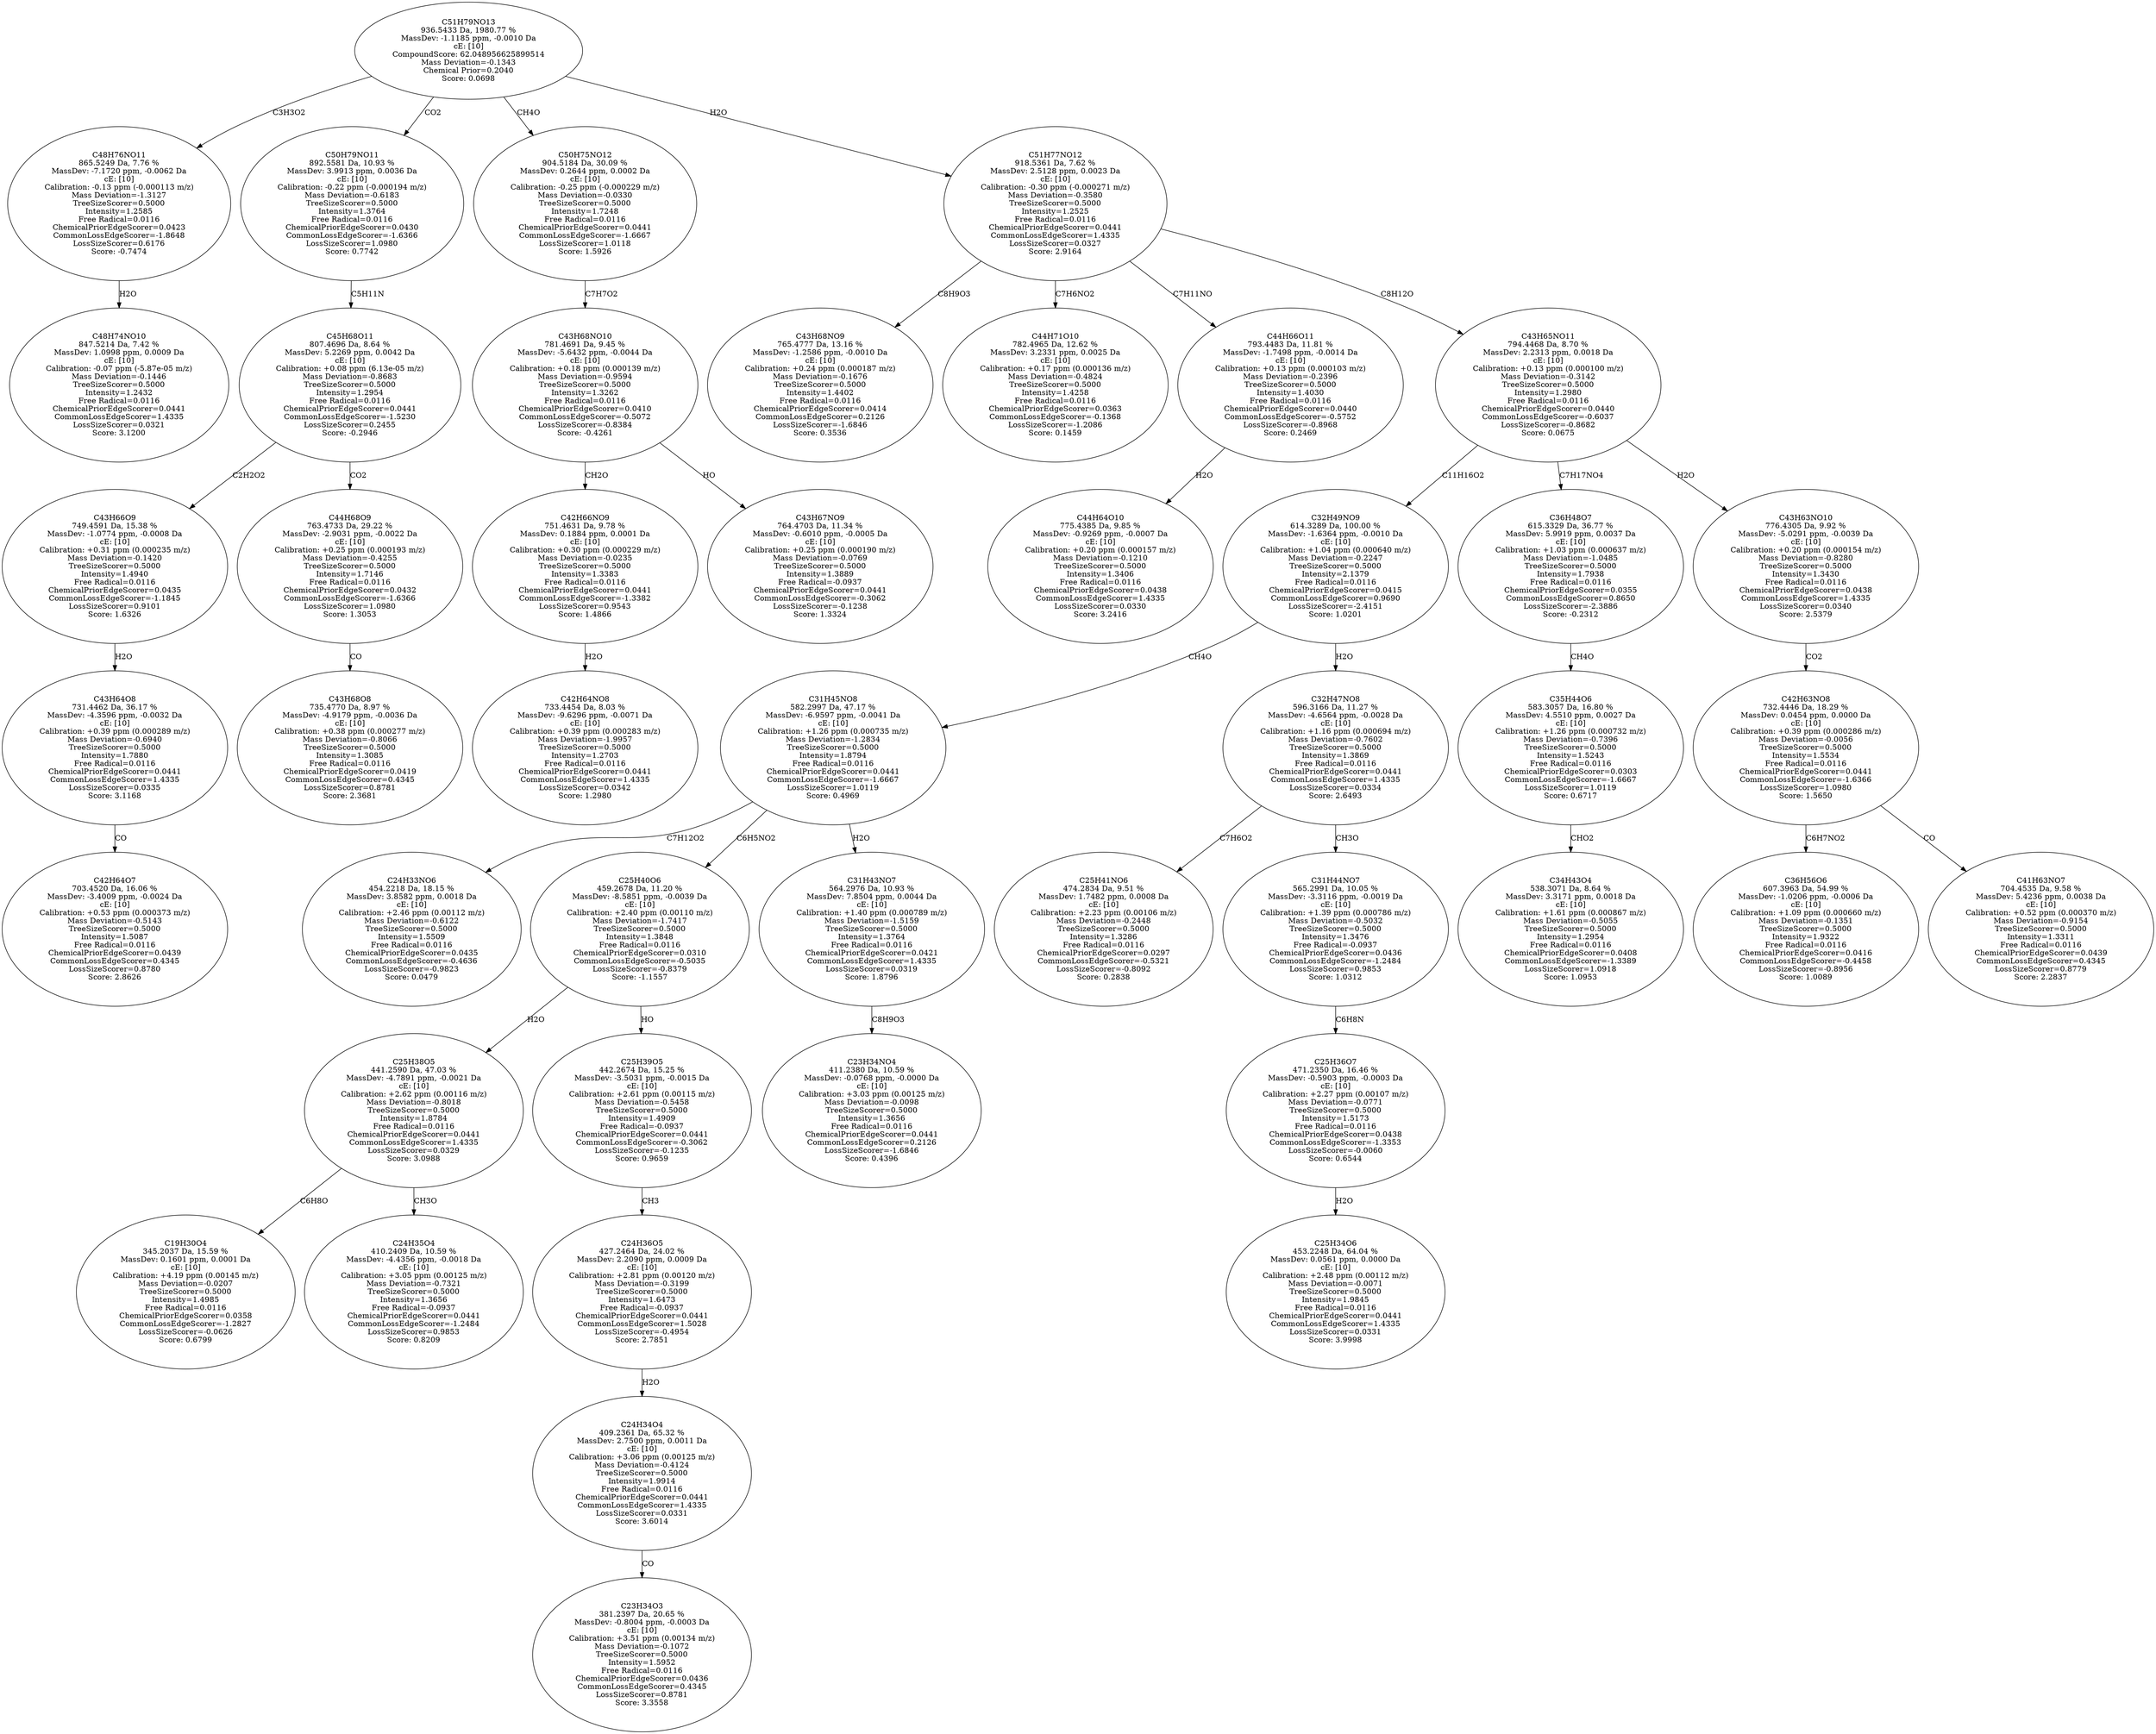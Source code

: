 strict digraph {
v1 [label="C48H74NO10\n847.5214 Da, 7.42 %\nMassDev: 1.0998 ppm, 0.0009 Da\ncE: [10]\nCalibration: -0.07 ppm (-5.87e-05 m/z)\nMass Deviation=-0.1446\nTreeSizeScorer=0.5000\nIntensity=1.2432\nFree Radical=0.0116\nChemicalPriorEdgeScorer=0.0441\nCommonLossEdgeScorer=1.4335\nLossSizeScorer=0.0321\nScore: 3.1200"];
v2 [label="C48H76NO11\n865.5249 Da, 7.76 %\nMassDev: -7.1720 ppm, -0.0062 Da\ncE: [10]\nCalibration: -0.13 ppm (-0.000113 m/z)\nMass Deviation=-1.3127\nTreeSizeScorer=0.5000\nIntensity=1.2585\nFree Radical=0.0116\nChemicalPriorEdgeScorer=0.0423\nCommonLossEdgeScorer=-1.8648\nLossSizeScorer=0.6176\nScore: -0.7474"];
v3 [label="C42H64O7\n703.4520 Da, 16.06 %\nMassDev: -3.4009 ppm, -0.0024 Da\ncE: [10]\nCalibration: +0.53 ppm (0.000373 m/z)\nMass Deviation=-0.5143\nTreeSizeScorer=0.5000\nIntensity=1.5087\nFree Radical=0.0116\nChemicalPriorEdgeScorer=0.0439\nCommonLossEdgeScorer=0.4345\nLossSizeScorer=0.8780\nScore: 2.8626"];
v4 [label="C43H64O8\n731.4462 Da, 36.17 %\nMassDev: -4.3596 ppm, -0.0032 Da\ncE: [10]\nCalibration: +0.39 ppm (0.000289 m/z)\nMass Deviation=-0.6940\nTreeSizeScorer=0.5000\nIntensity=1.7880\nFree Radical=0.0116\nChemicalPriorEdgeScorer=0.0441\nCommonLossEdgeScorer=1.4335\nLossSizeScorer=0.0335\nScore: 3.1168"];
v5 [label="C43H66O9\n749.4591 Da, 15.38 %\nMassDev: -1.0774 ppm, -0.0008 Da\ncE: [10]\nCalibration: +0.31 ppm (0.000235 m/z)\nMass Deviation=-0.1420\nTreeSizeScorer=0.5000\nIntensity=1.4940\nFree Radical=0.0116\nChemicalPriorEdgeScorer=0.0435\nCommonLossEdgeScorer=-1.1845\nLossSizeScorer=0.9101\nScore: 1.6326"];
v6 [label="C43H68O8\n735.4770 Da, 8.97 %\nMassDev: -4.9179 ppm, -0.0036 Da\ncE: [10]\nCalibration: +0.38 ppm (0.000277 m/z)\nMass Deviation=-0.8066\nTreeSizeScorer=0.5000\nIntensity=1.3085\nFree Radical=0.0116\nChemicalPriorEdgeScorer=0.0419\nCommonLossEdgeScorer=0.4345\nLossSizeScorer=0.8781\nScore: 2.3681"];
v7 [label="C44H68O9\n763.4733 Da, 29.22 %\nMassDev: -2.9031 ppm, -0.0022 Da\ncE: [10]\nCalibration: +0.25 ppm (0.000193 m/z)\nMass Deviation=-0.4255\nTreeSizeScorer=0.5000\nIntensity=1.7146\nFree Radical=0.0116\nChemicalPriorEdgeScorer=0.0432\nCommonLossEdgeScorer=-1.6366\nLossSizeScorer=1.0980\nScore: 1.3053"];
v8 [label="C45H68O11\n807.4696 Da, 8.64 %\nMassDev: 5.2269 ppm, 0.0042 Da\ncE: [10]\nCalibration: +0.08 ppm (6.13e-05 m/z)\nMass Deviation=-0.8683\nTreeSizeScorer=0.5000\nIntensity=1.2954\nFree Radical=0.0116\nChemicalPriorEdgeScorer=0.0441\nCommonLossEdgeScorer=-1.5230\nLossSizeScorer=0.2455\nScore: -0.2946"];
v9 [label="C50H79NO11\n892.5581 Da, 10.93 %\nMassDev: 3.9913 ppm, 0.0036 Da\ncE: [10]\nCalibration: -0.22 ppm (-0.000194 m/z)\nMass Deviation=-0.6183\nTreeSizeScorer=0.5000\nIntensity=1.3764\nFree Radical=0.0116\nChemicalPriorEdgeScorer=0.0430\nCommonLossEdgeScorer=-1.6366\nLossSizeScorer=1.0980\nScore: 0.7742"];
v10 [label="C42H64NO8\n733.4454 Da, 8.03 %\nMassDev: -9.6296 ppm, -0.0071 Da\ncE: [10]\nCalibration: +0.39 ppm (0.000283 m/z)\nMass Deviation=-1.9957\nTreeSizeScorer=0.5000\nIntensity=1.2703\nFree Radical=0.0116\nChemicalPriorEdgeScorer=0.0441\nCommonLossEdgeScorer=1.4335\nLossSizeScorer=0.0342\nScore: 1.2980"];
v11 [label="C42H66NO9\n751.4631 Da, 9.78 %\nMassDev: 0.1884 ppm, 0.0001 Da\ncE: [10]\nCalibration: +0.30 ppm (0.000229 m/z)\nMass Deviation=-0.0235\nTreeSizeScorer=0.5000\nIntensity=1.3383\nFree Radical=0.0116\nChemicalPriorEdgeScorer=0.0441\nCommonLossEdgeScorer=-1.3382\nLossSizeScorer=0.9543\nScore: 1.4866"];
v12 [label="C43H67NO9\n764.4703 Da, 11.34 %\nMassDev: -0.6010 ppm, -0.0005 Da\ncE: [10]\nCalibration: +0.25 ppm (0.000190 m/z)\nMass Deviation=-0.0769\nTreeSizeScorer=0.5000\nIntensity=1.3889\nFree Radical=-0.0937\nChemicalPriorEdgeScorer=0.0441\nCommonLossEdgeScorer=-0.3062\nLossSizeScorer=-0.1238\nScore: 1.3324"];
v13 [label="C43H68NO10\n781.4691 Da, 9.45 %\nMassDev: -5.6432 ppm, -0.0044 Da\ncE: [10]\nCalibration: +0.18 ppm (0.000139 m/z)\nMass Deviation=-0.9594\nTreeSizeScorer=0.5000\nIntensity=1.3262\nFree Radical=0.0116\nChemicalPriorEdgeScorer=0.0410\nCommonLossEdgeScorer=-0.5072\nLossSizeScorer=-0.8384\nScore: -0.4261"];
v14 [label="C50H75NO12\n904.5184 Da, 30.09 %\nMassDev: 0.2644 ppm, 0.0002 Da\ncE: [10]\nCalibration: -0.25 ppm (-0.000229 m/z)\nMass Deviation=-0.0330\nTreeSizeScorer=0.5000\nIntensity=1.7248\nFree Radical=0.0116\nChemicalPriorEdgeScorer=0.0441\nCommonLossEdgeScorer=-1.6667\nLossSizeScorer=1.0118\nScore: 1.5926"];
v15 [label="C43H68NO9\n765.4777 Da, 13.16 %\nMassDev: -1.2586 ppm, -0.0010 Da\ncE: [10]\nCalibration: +0.24 ppm (0.000187 m/z)\nMass Deviation=-0.1676\nTreeSizeScorer=0.5000\nIntensity=1.4402\nFree Radical=0.0116\nChemicalPriorEdgeScorer=0.0414\nCommonLossEdgeScorer=0.2126\nLossSizeScorer=-1.6846\nScore: 0.3536"];
v16 [label="C44H71O10\n782.4965 Da, 12.62 %\nMassDev: 3.2331 ppm, 0.0025 Da\ncE: [10]\nCalibration: +0.17 ppm (0.000136 m/z)\nMass Deviation=-0.4824\nTreeSizeScorer=0.5000\nIntensity=1.4258\nFree Radical=0.0116\nChemicalPriorEdgeScorer=0.0363\nCommonLossEdgeScorer=-0.1368\nLossSizeScorer=-1.2086\nScore: 0.1459"];
v17 [label="C44H64O10\n775.4385 Da, 9.85 %\nMassDev: -0.9269 ppm, -0.0007 Da\ncE: [10]\nCalibration: +0.20 ppm (0.000157 m/z)\nMass Deviation=-0.1210\nTreeSizeScorer=0.5000\nIntensity=1.3406\nFree Radical=0.0116\nChemicalPriorEdgeScorer=0.0438\nCommonLossEdgeScorer=1.4335\nLossSizeScorer=0.0330\nScore: 3.2416"];
v18 [label="C44H66O11\n793.4483 Da, 11.81 %\nMassDev: -1.7498 ppm, -0.0014 Da\ncE: [10]\nCalibration: +0.13 ppm (0.000103 m/z)\nMass Deviation=-0.2396\nTreeSizeScorer=0.5000\nIntensity=1.4030\nFree Radical=0.0116\nChemicalPriorEdgeScorer=0.0440\nCommonLossEdgeScorer=-0.5752\nLossSizeScorer=-0.8968\nScore: 0.2469"];
v19 [label="C24H33NO6\n454.2218 Da, 18.15 %\nMassDev: 3.8582 ppm, 0.0018 Da\ncE: [10]\nCalibration: +2.46 ppm (0.00112 m/z)\nMass Deviation=-0.6122\nTreeSizeScorer=0.5000\nIntensity=1.5509\nFree Radical=0.0116\nChemicalPriorEdgeScorer=0.0435\nCommonLossEdgeScorer=-0.4636\nLossSizeScorer=-0.9823\nScore: 0.0479"];
v20 [label="C19H30O4\n345.2037 Da, 15.59 %\nMassDev: 0.1601 ppm, 0.0001 Da\ncE: [10]\nCalibration: +4.19 ppm (0.00145 m/z)\nMass Deviation=-0.0207\nTreeSizeScorer=0.5000\nIntensity=1.4985\nFree Radical=0.0116\nChemicalPriorEdgeScorer=0.0358\nCommonLossEdgeScorer=-1.2827\nLossSizeScorer=-0.0626\nScore: 0.6799"];
v21 [label="C24H35O4\n410.2409 Da, 10.59 %\nMassDev: -4.4356 ppm, -0.0018 Da\ncE: [10]\nCalibration: +3.05 ppm (0.00125 m/z)\nMass Deviation=-0.7321\nTreeSizeScorer=0.5000\nIntensity=1.3656\nFree Radical=-0.0937\nChemicalPriorEdgeScorer=0.0441\nCommonLossEdgeScorer=-1.2484\nLossSizeScorer=0.9853\nScore: 0.8209"];
v22 [label="C25H38O5\n441.2590 Da, 47.03 %\nMassDev: -4.7891 ppm, -0.0021 Da\ncE: [10]\nCalibration: +2.62 ppm (0.00116 m/z)\nMass Deviation=-0.8018\nTreeSizeScorer=0.5000\nIntensity=1.8784\nFree Radical=0.0116\nChemicalPriorEdgeScorer=0.0441\nCommonLossEdgeScorer=1.4335\nLossSizeScorer=0.0329\nScore: 3.0988"];
v23 [label="C23H34O3\n381.2397 Da, 20.65 %\nMassDev: -0.8004 ppm, -0.0003 Da\ncE: [10]\nCalibration: +3.51 ppm (0.00134 m/z)\nMass Deviation=-0.1072\nTreeSizeScorer=0.5000\nIntensity=1.5952\nFree Radical=0.0116\nChemicalPriorEdgeScorer=0.0436\nCommonLossEdgeScorer=0.4345\nLossSizeScorer=0.8781\nScore: 3.3558"];
v24 [label="C24H34O4\n409.2361 Da, 65.32 %\nMassDev: 2.7500 ppm, 0.0011 Da\ncE: [10]\nCalibration: +3.06 ppm (0.00125 m/z)\nMass Deviation=-0.4124\nTreeSizeScorer=0.5000\nIntensity=1.9914\nFree Radical=0.0116\nChemicalPriorEdgeScorer=0.0441\nCommonLossEdgeScorer=1.4335\nLossSizeScorer=0.0331\nScore: 3.6014"];
v25 [label="C24H36O5\n427.2464 Da, 24.02 %\nMassDev: 2.2090 ppm, 0.0009 Da\ncE: [10]\nCalibration: +2.81 ppm (0.00120 m/z)\nMass Deviation=-0.3199\nTreeSizeScorer=0.5000\nIntensity=1.6473\nFree Radical=-0.0937\nChemicalPriorEdgeScorer=0.0441\nCommonLossEdgeScorer=1.5028\nLossSizeScorer=-0.4954\nScore: 2.7851"];
v26 [label="C25H39O5\n442.2674 Da, 15.25 %\nMassDev: -3.5031 ppm, -0.0015 Da\ncE: [10]\nCalibration: +2.61 ppm (0.00115 m/z)\nMass Deviation=-0.5458\nTreeSizeScorer=0.5000\nIntensity=1.4909\nFree Radical=-0.0937\nChemicalPriorEdgeScorer=0.0441\nCommonLossEdgeScorer=-0.3062\nLossSizeScorer=-0.1235\nScore: 0.9659"];
v27 [label="C25H40O6\n459.2678 Da, 11.20 %\nMassDev: -8.5851 ppm, -0.0039 Da\ncE: [10]\nCalibration: +2.40 ppm (0.00110 m/z)\nMass Deviation=-1.7417\nTreeSizeScorer=0.5000\nIntensity=1.3848\nFree Radical=0.0116\nChemicalPriorEdgeScorer=0.0310\nCommonLossEdgeScorer=-0.5035\nLossSizeScorer=-0.8379\nScore: -1.1557"];
v28 [label="C23H34NO4\n411.2380 Da, 10.59 %\nMassDev: -0.0768 ppm, -0.0000 Da\ncE: [10]\nCalibration: +3.03 ppm (0.00125 m/z)\nMass Deviation=-0.0098\nTreeSizeScorer=0.5000\nIntensity=1.3656\nFree Radical=0.0116\nChemicalPriorEdgeScorer=0.0441\nCommonLossEdgeScorer=0.2126\nLossSizeScorer=-1.6846\nScore: 0.4396"];
v29 [label="C31H43NO7\n564.2976 Da, 10.93 %\nMassDev: 7.8504 ppm, 0.0044 Da\ncE: [10]\nCalibration: +1.40 ppm (0.000789 m/z)\nMass Deviation=-1.5159\nTreeSizeScorer=0.5000\nIntensity=1.3764\nFree Radical=0.0116\nChemicalPriorEdgeScorer=0.0421\nCommonLossEdgeScorer=1.4335\nLossSizeScorer=0.0319\nScore: 1.8796"];
v30 [label="C31H45NO8\n582.2997 Da, 47.17 %\nMassDev: -6.9597 ppm, -0.0041 Da\ncE: [10]\nCalibration: +1.26 ppm (0.000735 m/z)\nMass Deviation=-1.2834\nTreeSizeScorer=0.5000\nIntensity=1.8794\nFree Radical=0.0116\nChemicalPriorEdgeScorer=0.0441\nCommonLossEdgeScorer=-1.6667\nLossSizeScorer=1.0119\nScore: 0.4969"];
v31 [label="C25H41NO6\n474.2834 Da, 9.51 %\nMassDev: 1.7482 ppm, 0.0008 Da\ncE: [10]\nCalibration: +2.23 ppm (0.00106 m/z)\nMass Deviation=-0.2448\nTreeSizeScorer=0.5000\nIntensity=1.3286\nFree Radical=0.0116\nChemicalPriorEdgeScorer=0.0297\nCommonLossEdgeScorer=-0.5321\nLossSizeScorer=-0.8092\nScore: 0.2838"];
v32 [label="C25H34O6\n453.2248 Da, 64.04 %\nMassDev: 0.0561 ppm, 0.0000 Da\ncE: [10]\nCalibration: +2.48 ppm (0.00112 m/z)\nMass Deviation=-0.0071\nTreeSizeScorer=0.5000\nIntensity=1.9845\nFree Radical=0.0116\nChemicalPriorEdgeScorer=0.0441\nCommonLossEdgeScorer=1.4335\nLossSizeScorer=0.0331\nScore: 3.9998"];
v33 [label="C25H36O7\n471.2350 Da, 16.46 %\nMassDev: -0.5903 ppm, -0.0003 Da\ncE: [10]\nCalibration: +2.27 ppm (0.00107 m/z)\nMass Deviation=-0.0771\nTreeSizeScorer=0.5000\nIntensity=1.5173\nFree Radical=0.0116\nChemicalPriorEdgeScorer=0.0438\nCommonLossEdgeScorer=-1.3353\nLossSizeScorer=-0.0060\nScore: 0.6544"];
v34 [label="C31H44NO7\n565.2991 Da, 10.05 %\nMassDev: -3.3116 ppm, -0.0019 Da\ncE: [10]\nCalibration: +1.39 ppm (0.000786 m/z)\nMass Deviation=-0.5032\nTreeSizeScorer=0.5000\nIntensity=1.3476\nFree Radical=-0.0937\nChemicalPriorEdgeScorer=0.0436\nCommonLossEdgeScorer=-1.2484\nLossSizeScorer=0.9853\nScore: 1.0312"];
v35 [label="C32H47NO8\n596.3166 Da, 11.27 %\nMassDev: -4.6564 ppm, -0.0028 Da\ncE: [10]\nCalibration: +1.16 ppm (0.000694 m/z)\nMass Deviation=-0.7602\nTreeSizeScorer=0.5000\nIntensity=1.3869\nFree Radical=0.0116\nChemicalPriorEdgeScorer=0.0441\nCommonLossEdgeScorer=1.4335\nLossSizeScorer=0.0334\nScore: 2.6493"];
v36 [label="C32H49NO9\n614.3289 Da, 100.00 %\nMassDev: -1.6364 ppm, -0.0010 Da\ncE: [10]\nCalibration: +1.04 ppm (0.000640 m/z)\nMass Deviation=-0.2247\nTreeSizeScorer=0.5000\nIntensity=2.1379\nFree Radical=0.0116\nChemicalPriorEdgeScorer=0.0415\nCommonLossEdgeScorer=0.9690\nLossSizeScorer=-2.4151\nScore: 1.0201"];
v37 [label="C34H43O4\n538.3071 Da, 8.64 %\nMassDev: 3.3171 ppm, 0.0018 Da\ncE: [10]\nCalibration: +1.61 ppm (0.000867 m/z)\nMass Deviation=-0.5055\nTreeSizeScorer=0.5000\nIntensity=1.2954\nFree Radical=0.0116\nChemicalPriorEdgeScorer=0.0408\nCommonLossEdgeScorer=-1.3389\nLossSizeScorer=1.0918\nScore: 1.0953"];
v38 [label="C35H44O6\n583.3057 Da, 16.80 %\nMassDev: 4.5510 ppm, 0.0027 Da\ncE: [10]\nCalibration: +1.26 ppm (0.000732 m/z)\nMass Deviation=-0.7396\nTreeSizeScorer=0.5000\nIntensity=1.5243\nFree Radical=0.0116\nChemicalPriorEdgeScorer=0.0303\nCommonLossEdgeScorer=-1.6667\nLossSizeScorer=1.0119\nScore: 0.6717"];
v39 [label="C36H48O7\n615.3329 Da, 36.77 %\nMassDev: 5.9919 ppm, 0.0037 Da\ncE: [10]\nCalibration: +1.03 ppm (0.000637 m/z)\nMass Deviation=-1.0485\nTreeSizeScorer=0.5000\nIntensity=1.7938\nFree Radical=0.0116\nChemicalPriorEdgeScorer=0.0355\nCommonLossEdgeScorer=0.8650\nLossSizeScorer=-2.3886\nScore: -0.2312"];
v40 [label="C36H56O6\n607.3963 Da, 54.99 %\nMassDev: -1.0206 ppm, -0.0006 Da\ncE: [10]\nCalibration: +1.09 ppm (0.000660 m/z)\nMass Deviation=-0.1351\nTreeSizeScorer=0.5000\nIntensity=1.9322\nFree Radical=0.0116\nChemicalPriorEdgeScorer=0.0416\nCommonLossEdgeScorer=-0.4458\nLossSizeScorer=-0.8956\nScore: 1.0089"];
v41 [label="C41H63NO7\n704.4535 Da, 9.58 %\nMassDev: 5.4236 ppm, 0.0038 Da\ncE: [10]\nCalibration: +0.52 ppm (0.000370 m/z)\nMass Deviation=-0.9154\nTreeSizeScorer=0.5000\nIntensity=1.3311\nFree Radical=0.0116\nChemicalPriorEdgeScorer=0.0439\nCommonLossEdgeScorer=0.4345\nLossSizeScorer=0.8779\nScore: 2.2837"];
v42 [label="C42H63NO8\n732.4446 Da, 18.29 %\nMassDev: 0.0454 ppm, 0.0000 Da\ncE: [10]\nCalibration: +0.39 ppm (0.000286 m/z)\nMass Deviation=-0.0056\nTreeSizeScorer=0.5000\nIntensity=1.5534\nFree Radical=0.0116\nChemicalPriorEdgeScorer=0.0441\nCommonLossEdgeScorer=-1.6366\nLossSizeScorer=1.0980\nScore: 1.5650"];
v43 [label="C43H63NO10\n776.4305 Da, 9.92 %\nMassDev: -5.0291 ppm, -0.0039 Da\ncE: [10]\nCalibration: +0.20 ppm (0.000154 m/z)\nMass Deviation=-0.8280\nTreeSizeScorer=0.5000\nIntensity=1.3430\nFree Radical=0.0116\nChemicalPriorEdgeScorer=0.0438\nCommonLossEdgeScorer=1.4335\nLossSizeScorer=0.0340\nScore: 2.5379"];
v44 [label="C43H65NO11\n794.4468 Da, 8.70 %\nMassDev: 2.2313 ppm, 0.0018 Da\ncE: [10]\nCalibration: +0.13 ppm (0.000100 m/z)\nMass Deviation=-0.3142\nTreeSizeScorer=0.5000\nIntensity=1.2980\nFree Radical=0.0116\nChemicalPriorEdgeScorer=0.0440\nCommonLossEdgeScorer=-0.6037\nLossSizeScorer=-0.8682\nScore: 0.0675"];
v45 [label="C51H77NO12\n918.5361 Da, 7.62 %\nMassDev: 2.5128 ppm, 0.0023 Da\ncE: [10]\nCalibration: -0.30 ppm (-0.000271 m/z)\nMass Deviation=-0.3580\nTreeSizeScorer=0.5000\nIntensity=1.2525\nFree Radical=0.0116\nChemicalPriorEdgeScorer=0.0441\nCommonLossEdgeScorer=1.4335\nLossSizeScorer=0.0327\nScore: 2.9164"];
v46 [label="C51H79NO13\n936.5433 Da, 1980.77 %\nMassDev: -1.1185 ppm, -0.0010 Da\ncE: [10]\nCompoundScore: 62.048956625899514\nMass Deviation=-0.1343\nChemical Prior=0.2040\nScore: 0.0698"];
v2 -> v1 [label="H2O"];
v46 -> v2 [label="C3H3O2"];
v4 -> v3 [label="CO"];
v5 -> v4 [label="H2O"];
v8 -> v5 [label="C2H2O2"];
v7 -> v6 [label="CO"];
v8 -> v7 [label="CO2"];
v9 -> v8 [label="C5H11N"];
v46 -> v9 [label="CO2"];
v11 -> v10 [label="H2O"];
v13 -> v11 [label="CH2O"];
v13 -> v12 [label="HO"];
v14 -> v13 [label="C7H7O2"];
v46 -> v14 [label="CH4O"];
v45 -> v15 [label="C8H9O3"];
v45 -> v16 [label="C7H6NO2"];
v18 -> v17 [label="H2O"];
v45 -> v18 [label="C7H11NO"];
v30 -> v19 [label="C7H12O2"];
v22 -> v20 [label="C6H8O"];
v22 -> v21 [label="CH3O"];
v27 -> v22 [label="H2O"];
v24 -> v23 [label="CO"];
v25 -> v24 [label="H2O"];
v26 -> v25 [label="CH3"];
v27 -> v26 [label="HO"];
v30 -> v27 [label="C6H5NO2"];
v29 -> v28 [label="C8H9O3"];
v30 -> v29 [label="H2O"];
v36 -> v30 [label="CH4O"];
v35 -> v31 [label="C7H6O2"];
v33 -> v32 [label="H2O"];
v34 -> v33 [label="C6H8N"];
v35 -> v34 [label="CH3O"];
v36 -> v35 [label="H2O"];
v44 -> v36 [label="C11H16O2"];
v38 -> v37 [label="CHO2"];
v39 -> v38 [label="CH4O"];
v44 -> v39 [label="C7H17NO4"];
v42 -> v40 [label="C6H7NO2"];
v42 -> v41 [label="CO"];
v43 -> v42 [label="CO2"];
v44 -> v43 [label="H2O"];
v45 -> v44 [label="C8H12O"];
v46 -> v45 [label="H2O"];
}